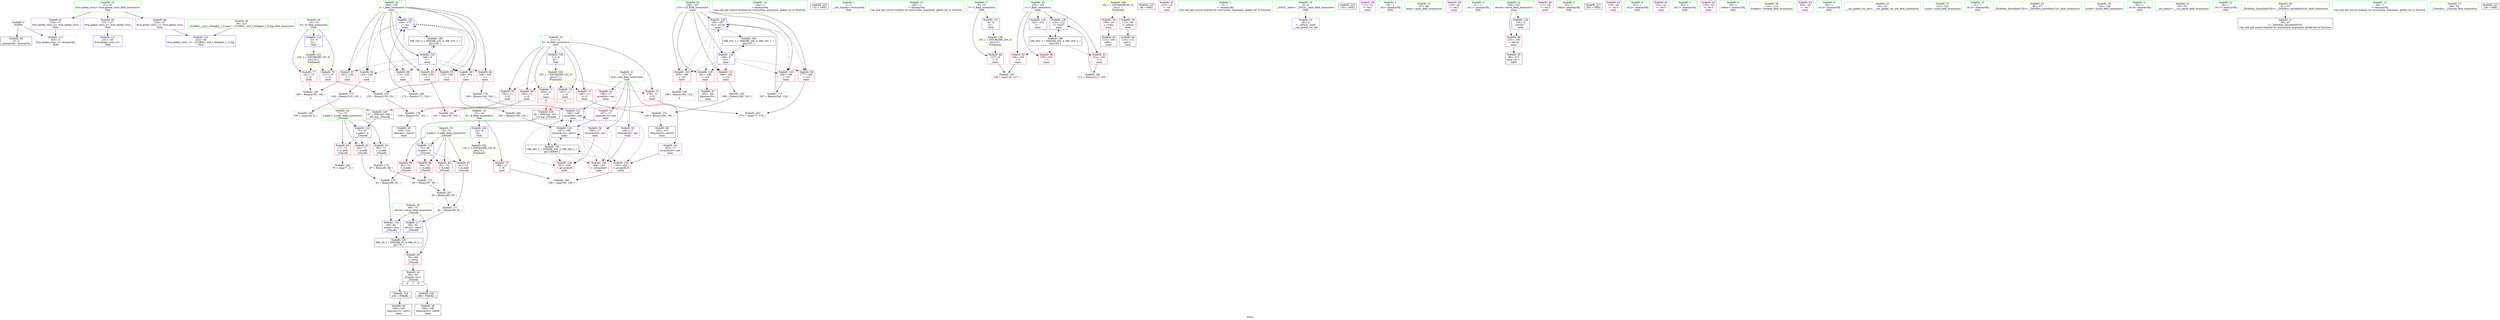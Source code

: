 digraph "SVFG" {
	label="SVFG";

	Node0x557739d63ab0 [shape=record,color=grey,label="{NodeID: 0\nNullPtr}"];
	Node0x557739d63ab0 -> Node0x557739d79e00[style=solid];
	Node0x557739d63ab0 -> Node0x557739d7b3d0[style=solid];
	Node0x557739d84160 [shape=record,color=grey,label="{NodeID: 180\n78 = cmp(77, 9, )\n}"];
	Node0x557739d7a5b0 [shape=record,color=red,label="{NodeID: 97\n161\<--104\n\<--i\nmain\n}"];
	Node0x557739d7a5b0 -> Node0x557739d82ae0[style=solid];
	Node0x557739d78740 [shape=record,color=green,label="{NodeID: 14\n124\<--1\n\<--dummyObj\nCan only get source location for instruction, argument, global var or function.}"];
	Node0x557739d7b1d0 [shape=record,color=blue,label="{NodeID: 111\n231\<--38\nllvm.global_ctors_0\<--\nGlob }"];
	Node0x557739d79350 [shape=record,color=green,label="{NodeID: 28\n69\<--70\nretval\<--retval_field_insensitive\n_Z3modii\n}"];
	Node0x557739d79350 -> Node0x557739d7cb80[style=solid];
	Node0x557739d79350 -> Node0x557739d7fa40[style=solid];
	Node0x557739d79350 -> Node0x557739d7fb10[style=solid];
	Node0x557739d80190 [shape=record,color=blue,label="{NodeID: 125\n106\<--207\ni15\<--inc34\nmain\n}"];
	Node0x557739d80190 -> Node0x557739d7a750[style=dashed];
	Node0x557739d80190 -> Node0x557739d7a820[style=dashed];
	Node0x557739d80190 -> Node0x557739d7a8f0[style=dashed];
	Node0x557739d80190 -> Node0x557739d7a9c0[style=dashed];
	Node0x557739d80190 -> Node0x557739d7aa90[style=dashed];
	Node0x557739d80190 -> Node0x557739d80190[style=dashed];
	Node0x557739d80190 -> Node0x557739d8bc30[style=dashed];
	Node0x557739d7a000 [shape=record,color=black,label="{NodeID: 42\n66\<--95\n_Z3modii_ret\<--\n_Z3modii\n|{<s0>8|<s1>9}}"];
	Node0x557739d7a000:s0 -> Node0x557739d988d0[style=solid,color=blue];
	Node0x557739d7a000:s1 -> Node0x557739d98ac0[style=solid,color=blue];
	Node0x557739d985d0 [shape=record,color=black,label="{NodeID: 222\n132 = PHI()\n}"];
	Node0x557739d7b770 [shape=record,color=purple,label="{NodeID: 56\n200\<--17\narrayidx30\<--ans\nmain\n}"];
	Node0x557739d7b770 -> Node0x557739d7ad00[style=solid];
	Node0x557739d7c360 [shape=record,color=red,label="{NodeID: 70\n153\<--11\n\<--D\nmain\n}"];
	Node0x557739d7c360 -> Node0x557739d83e60[style=solid];
	Node0x557739d82de0 [shape=record,color=grey,label="{NodeID: 167\n90 = Binary(85, 89, )\n}"];
	Node0x557739d82de0 -> Node0x557739d833e0[style=solid];
	Node0x557739d7cec0 [shape=record,color=red,label="{NodeID: 84\n81\<--73\n\<--b.addr\n_Z3modii\n}"];
	Node0x557739d7cec0 -> Node0x557739d839e0[style=solid];
	Node0x557739d62ad0 [shape=record,color=green,label="{NodeID: 1\n7\<--1\n__dso_handle\<--dummyObj\nGlob }"];
	Node0x557739d842e0 [shape=record,color=grey,label="{NodeID: 181\n141 = cmp(139, 140, )\n}"];
	Node0x557739d7a680 [shape=record,color=red,label="{NodeID: 98\n171\<--104\n\<--i\nmain\n}"];
	Node0x557739d7a680 -> Node0x557739d82f60[style=solid];
	Node0x557739d787d0 [shape=record,color=green,label="{NodeID: 15\n145\<--1\n\<--dummyObj\nCan only get source location for instruction, argument, global var or function.}"];
	Node0x557739d7b2d0 [shape=record,color=blue,label="{NodeID: 112\n232\<--39\nllvm.global_ctors_1\<--_GLOBAL__sub_I_Halogen_1_0.cpp\nGlob }"];
	Node0x557739d79420 [shape=record,color=green,label="{NodeID: 29\n71\<--72\na.addr\<--a.addr_field_insensitive\n_Z3modii\n}"];
	Node0x557739d79420 -> Node0x557739d7cc50[style=solid];
	Node0x557739d79420 -> Node0x557739d7cd20[style=solid];
	Node0x557739d79420 -> Node0x557739d7cdf0[style=solid];
	Node0x557739d79420 -> Node0x557739d7f8a0[style=solid];
	Node0x557739d80260 [shape=record,color=blue,label="{NodeID: 126\n102\<--212\nt\<--inc37\nmain\n}"];
	Node0x557739d80260 -> Node0x557739d8b230[style=dashed];
	Node0x557739d7a0d0 [shape=record,color=black,label="{NodeID: 43\n112\<--109\ncall\<--\nmain\n}"];
	Node0x557739d986d0 [shape=record,color=black,label="{NodeID: 223\n49 = PHI()\n}"];
	Node0x557739d7b840 [shape=record,color=purple,label="{NodeID: 57\n110\<--19\n\<--.str\nmain\n}"];
	Node0x557739d7c430 [shape=record,color=red,label="{NodeID: 71\n164\<--11\n\<--D\nmain\n|{<s0>8}}"];
	Node0x557739d7c430:s0 -> Node0x557739d98ed0[style=solid,color=red];
	Node0x557739d82f60 [shape=record,color=grey,label="{NodeID: 168\n172 = Binary(171, 124, )\n}"];
	Node0x557739d82f60 -> Node0x557739d7fff0[style=solid];
	Node0x557739d7cf90 [shape=record,color=red,label="{NodeID: 85\n85\<--73\n\<--b.addr\n_Z3modii\n}"];
	Node0x557739d7cf90 -> Node0x557739d82de0[style=solid];
	Node0x557739d780a0 [shape=record,color=green,label="{NodeID: 2\n9\<--1\n\<--dummyObj\nCan only get source location for instruction, argument, global var or function.}"];
	Node0x557739d84460 [shape=record,color=grey,label="{NodeID: 182\n179 = cmp(177, 178, )\n}"];
	Node0x557739d7a750 [shape=record,color=red,label="{NodeID: 99\n177\<--106\n\<--i15\nmain\n}"];
	Node0x557739d7a750 -> Node0x557739d84460[style=solid];
	Node0x557739d788a0 [shape=record,color=green,label="{NodeID: 16\n4\<--6\n_ZStL8__ioinit\<--_ZStL8__ioinit_field_insensitive\nGlob }"];
	Node0x557739d788a0 -> Node0x557739d735c0[style=solid];
	Node0x557739d7b3d0 [shape=record,color=blue, style = dotted,label="{NodeID: 113\n233\<--3\nllvm.global_ctors_2\<--dummyVal\nGlob }"];
	Node0x557739d794f0 [shape=record,color=green,label="{NodeID: 30\n73\<--74\nb.addr\<--b.addr_field_insensitive\n_Z3modii\n}"];
	Node0x557739d794f0 -> Node0x557739d7cec0[style=solid];
	Node0x557739d794f0 -> Node0x557739d7cf90[style=solid];
	Node0x557739d794f0 -> Node0x557739d7d060[style=solid];
	Node0x557739d794f0 -> Node0x557739d7d130[style=solid];
	Node0x557739d794f0 -> Node0x557739d7f970[style=solid];
	Node0x557739d7a1a0 [shape=record,color=black,label="{NodeID: 44\n118\<--115\ncall1\<--\nmain\n}"];
	Node0x557739d987d0 [shape=record,color=black,label="{NodeID: 224\n120 = PHI()\n}"];
	Node0x557739d7b910 [shape=record,color=purple,label="{NodeID: 58\n111\<--21\n\<--.str.1\nmain\n}"];
	Node0x557739d7c500 [shape=record,color=red,label="{NodeID: 72\n178\<--11\n\<--D\nmain\n}"];
	Node0x557739d7c500 -> Node0x557739d84460[style=solid];
	Node0x557739d830e0 [shape=record,color=grey,label="{NodeID: 169\n196 = Binary(195, 124, )\n|{<s0>9}}"];
	Node0x557739d830e0:s0 -> Node0x557739d98c90[style=solid,color=red];
	Node0x557739d7d060 [shape=record,color=red,label="{NodeID: 86\n88\<--73\n\<--b.addr\n_Z3modii\n}"];
	Node0x557739d7d060 -> Node0x557739d836e0[style=solid];
	Node0x557739d63ba0 [shape=record,color=green,label="{NodeID: 3\n19\<--1\n.str\<--dummyObj\nGlob }"];
	Node0x557739d845e0 [shape=record,color=grey,label="{NodeID: 183\n146 = cmp(144, 9, )\n}"];
	Node0x557739d7a820 [shape=record,color=red,label="{NodeID: 100\n181\<--106\n\<--i15\nmain\n}"];
	Node0x557739d7a820 -> Node0x557739d7a410[style=solid];
	Node0x557739d78970 [shape=record,color=green,label="{NodeID: 17\n8\<--10\nT\<--T_field_insensitive\nGlob }"];
	Node0x557739d78970 -> Node0x557739d7c1c0[style=solid];
	Node0x557739d78970 -> Node0x557739d7add0[style=solid];
	Node0x557739d7f8a0 [shape=record,color=blue,label="{NodeID: 114\n71\<--67\na.addr\<--a\n_Z3modii\n}"];
	Node0x557739d7f8a0 -> Node0x557739d7cc50[style=dashed];
	Node0x557739d7f8a0 -> Node0x557739d7cd20[style=dashed];
	Node0x557739d7f8a0 -> Node0x557739d7cdf0[style=dashed];
	Node0x557739d795c0 [shape=record,color=green,label="{NodeID: 31\n97\<--98\nmain\<--main_field_insensitive\n}"];
	Node0x557739d7a270 [shape=record,color=black,label="{NodeID: 45\n155\<--154\nidxprom\<--rem10\nmain\n}"];
	Node0x557739d988d0 [shape=record,color=black,label="{NodeID: 225\n165 = PHI(66, )\n}"];
	Node0x557739d988d0 -> Node0x557739d7a340[style=solid];
	Node0x557739d7b9e0 [shape=record,color=purple,label="{NodeID: 59\n116\<--24\n\<--.str.2\nmain\n}"];
	Node0x557739d7c5d0 [shape=record,color=red,label="{NodeID: 73\n190\<--11\n\<--D\nmain\n}"];
	Node0x557739d7c5d0 -> Node0x557739d83860[style=solid];
	Node0x557739d83260 [shape=record,color=grey,label="{NodeID: 170\n144 = Binary(143, 145, )\n}"];
	Node0x557739d83260 -> Node0x557739d845e0[style=solid];
	Node0x557739d7d130 [shape=record,color=red,label="{NodeID: 87\n91\<--73\n\<--b.addr\n_Z3modii\n}"];
	Node0x557739d7d130 -> Node0x557739d833e0[style=solid];
	Node0x557739d71c30 [shape=record,color=green,label="{NodeID: 4\n21\<--1\n.str.1\<--dummyObj\nGlob }"];
	Node0x557739d84760 [shape=record,color=grey,label="{NodeID: 184\n186 = cmp(184, 185, )\n}"];
	Node0x557739d7a8f0 [shape=record,color=red,label="{NodeID: 101\n188\<--106\n\<--i15\nmain\n}"];
	Node0x557739d7a8f0 -> Node0x557739d827e0[style=solid];
	Node0x557739d78a40 [shape=record,color=green,label="{NodeID: 18\n11\<--12\nD\<--D_field_insensitive\nGlob }"];
	Node0x557739d78a40 -> Node0x557739d7c290[style=solid];
	Node0x557739d78a40 -> Node0x557739d7c360[style=solid];
	Node0x557739d78a40 -> Node0x557739d7c430[style=solid];
	Node0x557739d78a40 -> Node0x557739d7c500[style=solid];
	Node0x557739d78a40 -> Node0x557739d7c5d0[style=solid];
	Node0x557739d78a40 -> Node0x557739d7c6a0[style=solid];
	Node0x557739d78a40 -> Node0x557739d7aed0[style=solid];
	Node0x557739d8f210 [shape=record,color=yellow,style=double,label="{NodeID: 198\n8V_1 = ENCHI(MR_8V_0)\npts\{1 \}\nFun[main]}"];
	Node0x557739d8f210 -> Node0x557739d7c9e0[style=dashed];
	Node0x557739d8f210 -> Node0x557739d7cab0[style=dashed];
	Node0x557739d7f970 [shape=record,color=blue,label="{NodeID: 115\n73\<--68\nb.addr\<--b\n_Z3modii\n}"];
	Node0x557739d7f970 -> Node0x557739d7cec0[style=dashed];
	Node0x557739d7f970 -> Node0x557739d7cf90[style=dashed];
	Node0x557739d7f970 -> Node0x557739d7d060[style=dashed];
	Node0x557739d7f970 -> Node0x557739d7d130[style=dashed];
	Node0x557739d796c0 [shape=record,color=green,label="{NodeID: 32\n100\<--101\nretval\<--retval_field_insensitive\nmain\n}"];
	Node0x557739d796c0 -> Node0x557739d7d200[style=solid];
	Node0x557739d796c0 -> Node0x557739d7fbe0[style=solid];
	Node0x557739d7a340 [shape=record,color=black,label="{NodeID: 46\n166\<--165\nidxprom13\<--call12\nmain\n}"];
	Node0x557739d98ac0 [shape=record,color=black,label="{NodeID: 226\n198 = PHI(66, )\n}"];
	Node0x557739d98ac0 -> Node0x557739d73420[style=solid];
	Node0x557739d7bab0 [shape=record,color=purple,label="{NodeID: 60\n117\<--26\n\<--.str.3\nmain\n}"];
	Node0x557739d7c6a0 [shape=record,color=red,label="{NodeID: 74\n197\<--11\n\<--D\nmain\n|{<s0>9}}"];
	Node0x557739d7c6a0:s0 -> Node0x557739d98ed0[style=solid,color=red];
	Node0x557739d833e0 [shape=record,color=grey,label="{NodeID: 171\n92 = Binary(90, 91, )\n}"];
	Node0x557739d833e0 -> Node0x557739d7fb10[style=solid];
	Node0x557739d7d200 [shape=record,color=red,label="{NodeID: 88\n215\<--100\n\<--retval\nmain\n}"];
	Node0x557739d7d200 -> Node0x557739d734f0[style=solid];
	Node0x557739d71cc0 [shape=record,color=green,label="{NodeID: 5\n23\<--1\nstdin\<--dummyObj\nGlob }"];
	Node0x557739d848e0 [shape=record,color=grey,label="{NodeID: 185\n128 = cmp(126, 127, )\n}"];
	Node0x557739d7a9c0 [shape=record,color=red,label="{NodeID: 102\n195\<--106\n\<--i15\nmain\n}"];
	Node0x557739d7a9c0 -> Node0x557739d830e0[style=solid];
	Node0x557739d78b10 [shape=record,color=green,label="{NodeID: 19\n13\<--14\nK\<--K_field_insensitive\nGlob }"];
	Node0x557739d78b10 -> Node0x557739d7c770[style=solid];
	Node0x557739d78b10 -> Node0x557739d7afd0[style=solid];
	Node0x557739d8f320 [shape=record,color=yellow,style=double,label="{NodeID: 199\n10V_1 = ENCHI(MR_10V_0)\npts\{10 \}\nFun[main]}"];
	Node0x557739d8f320 -> Node0x557739d7c1c0[style=dashed];
	Node0x557739d7fa40 [shape=record,color=blue,label="{NodeID: 116\n69\<--82\nretval\<--rem\n_Z3modii\n}"];
	Node0x557739d7fa40 -> Node0x557739d7e190[style=dashed];
	Node0x557739d79790 [shape=record,color=green,label="{NodeID: 33\n102\<--103\nt\<--t_field_insensitive\nmain\n}"];
	Node0x557739d79790 -> Node0x557739d7d2d0[style=solid];
	Node0x557739d79790 -> Node0x557739d7d3a0[style=solid];
	Node0x557739d79790 -> Node0x557739d7d470[style=solid];
	Node0x557739d79790 -> Node0x557739d7fcb0[style=solid];
	Node0x557739d79790 -> Node0x557739d80260[style=solid];
	Node0x557739d7a410 [shape=record,color=black,label="{NodeID: 47\n182\<--181\nidxprom19\<--\nmain\n}"];
	Node0x557739d98bc0 [shape=record,color=black,label="{NodeID: 227\n203 = PHI()\n}"];
	Node0x557739d7bb80 [shape=record,color=purple,label="{NodeID: 61\n119\<--29\n\<--.str.4\nmain\n}"];
	Node0x557739d7c770 [shape=record,color=red,label="{NodeID: 75\n185\<--13\n\<--K\nmain\n}"];
	Node0x557739d7c770 -> Node0x557739d84760[style=solid];
	Node0x557739d83560 [shape=record,color=grey,label="{NodeID: 172\n87 = Binary(9, 86, )\n}"];
	Node0x557739d83560 -> Node0x557739d836e0[style=solid];
	Node0x557739d7d2d0 [shape=record,color=red,label="{NodeID: 89\n126\<--102\n\<--t\nmain\n}"];
	Node0x557739d7d2d0 -> Node0x557739d848e0[style=solid];
	Node0x557739d72070 [shape=record,color=green,label="{NodeID: 6\n24\<--1\n.str.2\<--dummyObj\nGlob }"];
	Node0x557739d7aa90 [shape=record,color=red,label="{NodeID: 103\n206\<--106\n\<--i15\nmain\n}"];
	Node0x557739d7aa90 -> Node0x557739d83ce0[style=solid];
	Node0x557739d78be0 [shape=record,color=green,label="{NodeID: 20\n15\<--16\nN\<--N_field_insensitive\nGlob }"];
	Node0x557739d78be0 -> Node0x557739d7c840[style=solid];
	Node0x557739d78be0 -> Node0x557739d7c910[style=solid];
	Node0x557739d78be0 -> Node0x557739d7b0d0[style=solid];
	Node0x557739d8f400 [shape=record,color=yellow,style=double,label="{NodeID: 200\n12V_1 = ENCHI(MR_12V_0)\npts\{12 \}\nFun[main]}"];
	Node0x557739d8f400 -> Node0x557739d7c290[style=dashed];
	Node0x557739d8f400 -> Node0x557739d7c360[style=dashed];
	Node0x557739d8f400 -> Node0x557739d7c430[style=dashed];
	Node0x557739d8f400 -> Node0x557739d7c500[style=dashed];
	Node0x557739d8f400 -> Node0x557739d7c5d0[style=dashed];
	Node0x557739d8f400 -> Node0x557739d7c6a0[style=dashed];
	Node0x557739d7fb10 [shape=record,color=blue,label="{NodeID: 117\n69\<--92\nretval\<--rem3\n_Z3modii\n}"];
	Node0x557739d7fb10 -> Node0x557739d7e190[style=dashed];
	Node0x557739d79860 [shape=record,color=green,label="{NodeID: 34\n104\<--105\ni\<--i_field_insensitive\nmain\n}"];
	Node0x557739d79860 -> Node0x557739d7d540[style=solid];
	Node0x557739d79860 -> Node0x557739d7d610[style=solid];
	Node0x557739d79860 -> Node0x557739d7d6e0[style=solid];
	Node0x557739d79860 -> Node0x557739d7d7b0[style=solid];
	Node0x557739d79860 -> Node0x557739d7a4e0[style=solid];
	Node0x557739d79860 -> Node0x557739d7a5b0[style=solid];
	Node0x557739d79860 -> Node0x557739d7a680[style=solid];
	Node0x557739d79860 -> Node0x557739d7fd80[style=solid];
	Node0x557739d79860 -> Node0x557739d7fff0[style=solid];
	Node0x557739d73350 [shape=record,color=black,label="{NodeID: 48\n192\<--191\nidxprom25\<--rem24\nmain\n}"];
	Node0x557739d98c90 [shape=record,color=black,label="{NodeID: 228\n67 = PHI(163, 196, )\n0th arg _Z3modii }"];
	Node0x557739d98c90 -> Node0x557739d7f8a0[style=solid];
	Node0x557739d7bc50 [shape=record,color=purple,label="{NodeID: 62\n131\<--31\n\<--.str.5\nmain\n}"];
	Node0x557739d7c840 [shape=record,color=red,label="{NodeID: 76\n151\<--15\n\<--N\nmain\n}"];
	Node0x557739d7c840 -> Node0x557739d83fe0[style=solid];
	Node0x557739d836e0 [shape=record,color=grey,label="{NodeID: 173\n89 = Binary(87, 88, )\n}"];
	Node0x557739d836e0 -> Node0x557739d82de0[style=solid];
	Node0x557739d7d3a0 [shape=record,color=red,label="{NodeID: 90\n130\<--102\n\<--t\nmain\n}"];
	Node0x557739d72100 [shape=record,color=green,label="{NodeID: 7\n26\<--1\n.str.3\<--dummyObj\nGlob }"];
	Node0x557739d7ab60 [shape=record,color=red,label="{NodeID: 104\n184\<--183\n\<--arrayidx20\nmain\n}"];
	Node0x557739d7ab60 -> Node0x557739d84760[style=solid];
	Node0x557739d78cb0 [shape=record,color=green,label="{NodeID: 21\n17\<--18\nans\<--ans_field_insensitive\nGlob }"];
	Node0x557739d78cb0 -> Node0x557739d73690[style=solid];
	Node0x557739d78cb0 -> Node0x557739d7b500[style=solid];
	Node0x557739d78cb0 -> Node0x557739d7b5d0[style=solid];
	Node0x557739d78cb0 -> Node0x557739d7b6a0[style=solid];
	Node0x557739d78cb0 -> Node0x557739d7b770[style=solid];
	Node0x557739d8f4e0 [shape=record,color=yellow,style=double,label="{NodeID: 201\n14V_1 = ENCHI(MR_14V_0)\npts\{14 \}\nFun[main]}"];
	Node0x557739d8f4e0 -> Node0x557739d7c770[style=dashed];
	Node0x557739d7fbe0 [shape=record,color=blue,label="{NodeID: 118\n100\<--9\nretval\<--\nmain\n}"];
	Node0x557739d7fbe0 -> Node0x557739d7d200[style=dashed];
	Node0x557739d79930 [shape=record,color=green,label="{NodeID: 35\n106\<--107\ni15\<--i15_field_insensitive\nmain\n}"];
	Node0x557739d79930 -> Node0x557739d7a750[style=solid];
	Node0x557739d79930 -> Node0x557739d7a820[style=solid];
	Node0x557739d79930 -> Node0x557739d7a8f0[style=solid];
	Node0x557739d79930 -> Node0x557739d7a9c0[style=solid];
	Node0x557739d79930 -> Node0x557739d7aa90[style=solid];
	Node0x557739d79930 -> Node0x557739d800c0[style=solid];
	Node0x557739d79930 -> Node0x557739d80190[style=solid];
	Node0x557739d73420 [shape=record,color=black,label="{NodeID: 49\n199\<--198\nidxprom29\<--call28\nmain\n}"];
	Node0x557739d98ed0 [shape=record,color=black,label="{NodeID: 229\n68 = PHI(164, 197, )\n1st arg _Z3modii }"];
	Node0x557739d98ed0 -> Node0x557739d7f970[style=solid];
	Node0x557739d7bd20 [shape=record,color=purple,label="{NodeID: 63\n135\<--33\n\<--.str.6\nmain\n}"];
	Node0x557739d7c910 [shape=record,color=red,label="{NodeID: 77\n162\<--15\n\<--N\nmain\n}"];
	Node0x557739d7c910 -> Node0x557739d82ae0[style=solid];
	Node0x557739d83860 [shape=record,color=grey,label="{NodeID: 174\n191 = Binary(189, 190, )\n}"];
	Node0x557739d83860 -> Node0x557739d73350[style=solid];
	Node0x557739d7d470 [shape=record,color=red,label="{NodeID: 91\n211\<--102\n\<--t\nmain\n}"];
	Node0x557739d7d470 -> Node0x557739d82c60[style=solid];
	Node0x557739d71db0 [shape=record,color=green,label="{NodeID: 8\n28\<--1\nstdout\<--dummyObj\nGlob }"];
	Node0x557739d8b230 [shape=record,color=black,label="{NodeID: 188\nMR_20V_3 = PHI(MR_20V_4, MR_20V_2, )\npts\{103 \}\n}"];
	Node0x557739d8b230 -> Node0x557739d7d2d0[style=dashed];
	Node0x557739d8b230 -> Node0x557739d7d3a0[style=dashed];
	Node0x557739d8b230 -> Node0x557739d7d470[style=dashed];
	Node0x557739d8b230 -> Node0x557739d80260[style=dashed];
	Node0x557739d7ac30 [shape=record,color=red,label="{NodeID: 105\n194\<--193\n\<--arrayidx26\nmain\n}"];
	Node0x557739d78d80 [shape=record,color=green,label="{NodeID: 22\n37\<--41\nllvm.global_ctors\<--llvm.global_ctors_field_insensitive\nGlob }"];
	Node0x557739d78d80 -> Node0x557739d7bec0[style=solid];
	Node0x557739d78d80 -> Node0x557739d7bfc0[style=solid];
	Node0x557739d78d80 -> Node0x557739d7c0c0[style=solid];
	Node0x557739d8f5c0 [shape=record,color=yellow,style=double,label="{NodeID: 202\n16V_1 = ENCHI(MR_16V_0)\npts\{16 \}\nFun[main]}"];
	Node0x557739d8f5c0 -> Node0x557739d7c840[style=dashed];
	Node0x557739d8f5c0 -> Node0x557739d7c910[style=dashed];
	Node0x557739d7fcb0 [shape=record,color=blue,label="{NodeID: 119\n102\<--124\nt\<--\nmain\n}"];
	Node0x557739d7fcb0 -> Node0x557739d8b230[style=dashed];
	Node0x557739d79a00 [shape=record,color=green,label="{NodeID: 36\n113\<--114\nfreopen\<--freopen_field_insensitive\n}"];
	Node0x557739d734f0 [shape=record,color=black,label="{NodeID: 50\n99\<--215\nmain_ret\<--\nmain\n}"];
	Node0x557739d7bdf0 [shape=record,color=purple,label="{NodeID: 64\n202\<--35\n\<--.str.7\nmain\n}"];
	Node0x557739d7c9e0 [shape=record,color=red,label="{NodeID: 78\n109\<--23\n\<--stdin\nmain\n}"];
	Node0x557739d7c9e0 -> Node0x557739d7a0d0[style=solid];
	Node0x557739d839e0 [shape=record,color=grey,label="{NodeID: 175\n82 = Binary(80, 81, )\n}"];
	Node0x557739d839e0 -> Node0x557739d7fa40[style=solid];
	Node0x557739d7d540 [shape=record,color=red,label="{NodeID: 92\n139\<--104\n\<--i\nmain\n}"];
	Node0x557739d7d540 -> Node0x557739d842e0[style=solid];
	Node0x557739d71e40 [shape=record,color=green,label="{NodeID: 9\n29\<--1\n.str.4\<--dummyObj\nGlob }"];
	Node0x557739d8b730 [shape=record,color=black,label="{NodeID: 189\nMR_22V_2 = PHI(MR_22V_4, MR_22V_1, )\npts\{105 \}\n}"];
	Node0x557739d8b730 -> Node0x557739d7fd80[style=dashed];
	Node0x557739d7ad00 [shape=record,color=red,label="{NodeID: 106\n201\<--200\n\<--arrayidx30\nmain\n}"];
	Node0x557739d78e50 [shape=record,color=green,label="{NodeID: 23\n42\<--43\n__cxx_global_var_init\<--__cxx_global_var_init_field_insensitive\n}"];
	Node0x557739d7fd80 [shape=record,color=blue,label="{NodeID: 120\n104\<--9\ni\<--\nmain\n}"];
	Node0x557739d7fd80 -> Node0x557739d7d540[style=dashed];
	Node0x557739d7fd80 -> Node0x557739d7d610[style=dashed];
	Node0x557739d7fd80 -> Node0x557739d7d6e0[style=dashed];
	Node0x557739d7fd80 -> Node0x557739d7d7b0[style=dashed];
	Node0x557739d7fd80 -> Node0x557739d7a4e0[style=dashed];
	Node0x557739d7fd80 -> Node0x557739d7a5b0[style=dashed];
	Node0x557739d7fd80 -> Node0x557739d7a680[style=dashed];
	Node0x557739d7fd80 -> Node0x557739d7fff0[style=dashed];
	Node0x557739d7fd80 -> Node0x557739d8b730[style=dashed];
	Node0x557739d79b00 [shape=record,color=green,label="{NodeID: 37\n121\<--122\nscanf\<--scanf_field_insensitive\n}"];
	Node0x557739d735c0 [shape=record,color=purple,label="{NodeID: 51\n48\<--4\n\<--_ZStL8__ioinit\n__cxx_global_var_init\n}"];
	Node0x557739d7bec0 [shape=record,color=purple,label="{NodeID: 65\n231\<--37\nllvm.global_ctors_0\<--llvm.global_ctors\nGlob }"];
	Node0x557739d7bec0 -> Node0x557739d7b1d0[style=solid];
	Node0x557739d7cab0 [shape=record,color=red,label="{NodeID: 79\n115\<--28\n\<--stdout\nmain\n}"];
	Node0x557739d7cab0 -> Node0x557739d7a1a0[style=solid];
	Node0x557739d83b60 [shape=record,color=grey,label="{NodeID: 176\n149 = Binary(148, 124, )\n}"];
	Node0x557739d83b60 -> Node0x557739d7fe50[style=solid];
	Node0x557739d7d610 [shape=record,color=red,label="{NodeID: 93\n143\<--104\n\<--i\nmain\n}"];
	Node0x557739d7d610 -> Node0x557739d83260[style=solid];
	Node0x557739d78500 [shape=record,color=green,label="{NodeID: 10\n31\<--1\n.str.5\<--dummyObj\nGlob }"];
	Node0x557739d8bc30 [shape=record,color=black,label="{NodeID: 190\nMR_24V_2 = PHI(MR_24V_4, MR_24V_1, )\npts\{107 \}\n}"];
	Node0x557739d8bc30 -> Node0x557739d800c0[style=dashed];
	Node0x557739d7add0 [shape=record,color=blue,label="{NodeID: 107\n8\<--9\nT\<--\nGlob }"];
	Node0x557739d7add0 -> Node0x557739d8f320[style=dashed];
	Node0x557739d78f50 [shape=record,color=green,label="{NodeID: 24\n46\<--47\n_ZNSt8ios_base4InitC1Ev\<--_ZNSt8ios_base4InitC1Ev_field_insensitive\n}"];
	Node0x557739d7fe50 [shape=record,color=blue,label="{NodeID: 121\n156\<--149\narrayidx\<--add\nmain\n}"];
	Node0x557739d7fe50 -> Node0x557739d7ab60[style=dashed];
	Node0x557739d7fe50 -> Node0x557739d7ac30[style=dashed];
	Node0x557739d7fe50 -> Node0x557739d7ad00[style=dashed];
	Node0x557739d7fe50 -> Node0x557739d7fe50[style=dashed];
	Node0x557739d7fe50 -> Node0x557739d7ff20[style=dashed];
	Node0x557739d7fe50 -> Node0x557739d8c130[style=dashed];
	Node0x557739d79c00 [shape=record,color=green,label="{NodeID: 38\n133\<--134\nprintf\<--printf_field_insensitive\n}"];
	Node0x557739d73690 [shape=record,color=purple,label="{NodeID: 52\n156\<--17\narrayidx\<--ans\nmain\n}"];
	Node0x557739d73690 -> Node0x557739d7fe50[style=solid];
	Node0x557739d7bfc0 [shape=record,color=purple,label="{NodeID: 66\n232\<--37\nllvm.global_ctors_1\<--llvm.global_ctors\nGlob }"];
	Node0x557739d7bfc0 -> Node0x557739d7b2d0[style=solid];
	Node0x557739d827e0 [shape=record,color=grey,label="{NodeID: 163\n189 = Binary(188, 124, )\n}"];
	Node0x557739d827e0 -> Node0x557739d83860[style=solid];
	Node0x557739d7cb80 [shape=record,color=red,label="{NodeID: 80\n95\<--69\n\<--retval\n_Z3modii\n}"];
	Node0x557739d7cb80 -> Node0x557739d7a000[style=solid];
	Node0x557739d83ce0 [shape=record,color=grey,label="{NodeID: 177\n207 = Binary(206, 124, )\n}"];
	Node0x557739d83ce0 -> Node0x557739d80190[style=solid];
	Node0x557739d7d6e0 [shape=record,color=red,label="{NodeID: 94\n148\<--104\n\<--i\nmain\n}"];
	Node0x557739d7d6e0 -> Node0x557739d83b60[style=solid];
	Node0x557739d78590 [shape=record,color=green,label="{NodeID: 11\n33\<--1\n.str.6\<--dummyObj\nGlob }"];
	Node0x557739d8c130 [shape=record,color=black,label="{NodeID: 191\nMR_26V_2 = PHI(MR_26V_3, MR_26V_1, )\npts\{180000 \}\n}"];
	Node0x557739d8c130 -> Node0x557739d7ab60[style=dashed];
	Node0x557739d8c130 -> Node0x557739d7ac30[style=dashed];
	Node0x557739d8c130 -> Node0x557739d7ad00[style=dashed];
	Node0x557739d8c130 -> Node0x557739d7fe50[style=dashed];
	Node0x557739d8c130 -> Node0x557739d7ff20[style=dashed];
	Node0x557739d8c130 -> Node0x557739d8c130[style=dashed];
	Node0x557739d7aed0 [shape=record,color=blue,label="{NodeID: 108\n11\<--9\nD\<--\nGlob }"];
	Node0x557739d7aed0 -> Node0x557739d8f400[style=dashed];
	Node0x557739d79050 [shape=record,color=green,label="{NodeID: 25\n52\<--53\n__cxa_atexit\<--__cxa_atexit_field_insensitive\n}"];
	Node0x557739d7ff20 [shape=record,color=blue,label="{NodeID: 122\n167\<--160\narrayidx14\<--add11\nmain\n}"];
	Node0x557739d7ff20 -> Node0x557739d7ab60[style=dashed];
	Node0x557739d7ff20 -> Node0x557739d7ac30[style=dashed];
	Node0x557739d7ff20 -> Node0x557739d7ad00[style=dashed];
	Node0x557739d7ff20 -> Node0x557739d7fe50[style=dashed];
	Node0x557739d7ff20 -> Node0x557739d7ff20[style=dashed];
	Node0x557739d7ff20 -> Node0x557739d8c130[style=dashed];
	Node0x557739d79d00 [shape=record,color=green,label="{NodeID: 39\n39\<--227\n_GLOBAL__sub_I_Halogen_1_0.cpp\<--_GLOBAL__sub_I_Halogen_1_0.cpp_field_insensitive\n}"];
	Node0x557739d79d00 -> Node0x557739d7b2d0[style=solid];
	Node0x557739d7b500 [shape=record,color=purple,label="{NodeID: 53\n167\<--17\narrayidx14\<--ans\nmain\n}"];
	Node0x557739d7b500 -> Node0x557739d7ff20[style=solid];
	Node0x557739d7c0c0 [shape=record,color=purple,label="{NodeID: 67\n233\<--37\nllvm.global_ctors_2\<--llvm.global_ctors\nGlob }"];
	Node0x557739d7c0c0 -> Node0x557739d7b3d0[style=solid];
	Node0x557739d82960 [shape=record,color=grey,label="{NodeID: 164\n160 = Binary(159, 124, )\n}"];
	Node0x557739d82960 -> Node0x557739d7ff20[style=solid];
	Node0x557739d7cc50 [shape=record,color=red,label="{NodeID: 81\n77\<--71\n\<--a.addr\n_Z3modii\n}"];
	Node0x557739d7cc50 -> Node0x557739d84160[style=solid];
	Node0x557739d83e60 [shape=record,color=grey,label="{NodeID: 178\n154 = Binary(152, 153, )\n}"];
	Node0x557739d83e60 -> Node0x557739d7a270[style=solid];
	Node0x557739d7d7b0 [shape=record,color=red,label="{NodeID: 95\n150\<--104\n\<--i\nmain\n}"];
	Node0x557739d7d7b0 -> Node0x557739d83fe0[style=solid];
	Node0x557739d78620 [shape=record,color=green,label="{NodeID: 12\n35\<--1\n.str.7\<--dummyObj\nGlob }"];
	Node0x557739d7afd0 [shape=record,color=blue,label="{NodeID: 109\n13\<--9\nK\<--\nGlob }"];
	Node0x557739d7afd0 -> Node0x557739d8f4e0[style=dashed];
	Node0x557739d79150 [shape=record,color=green,label="{NodeID: 26\n51\<--57\n_ZNSt8ios_base4InitD1Ev\<--_ZNSt8ios_base4InitD1Ev_field_insensitive\n}"];
	Node0x557739d79150 -> Node0x557739d79f00[style=solid];
	Node0x557739d7fff0 [shape=record,color=blue,label="{NodeID: 123\n104\<--172\ni\<--inc\nmain\n}"];
	Node0x557739d7fff0 -> Node0x557739d7d540[style=dashed];
	Node0x557739d7fff0 -> Node0x557739d7d610[style=dashed];
	Node0x557739d7fff0 -> Node0x557739d7d6e0[style=dashed];
	Node0x557739d7fff0 -> Node0x557739d7d7b0[style=dashed];
	Node0x557739d7fff0 -> Node0x557739d7a4e0[style=dashed];
	Node0x557739d7fff0 -> Node0x557739d7a5b0[style=dashed];
	Node0x557739d7fff0 -> Node0x557739d7a680[style=dashed];
	Node0x557739d7fff0 -> Node0x557739d7fff0[style=dashed];
	Node0x557739d7fff0 -> Node0x557739d8b730[style=dashed];
	Node0x557739d79e00 [shape=record,color=black,label="{NodeID: 40\n2\<--3\ndummyVal\<--dummyVal\n}"];
	Node0x557739d7b5d0 [shape=record,color=purple,label="{NodeID: 54\n183\<--17\narrayidx20\<--ans\nmain\n}"];
	Node0x557739d7b5d0 -> Node0x557739d7ab60[style=solid];
	Node0x557739d7c1c0 [shape=record,color=red,label="{NodeID: 68\n127\<--8\n\<--T\nmain\n}"];
	Node0x557739d7c1c0 -> Node0x557739d848e0[style=solid];
	Node0x557739d82ae0 [shape=record,color=grey,label="{NodeID: 165\n163 = Binary(161, 162, )\n|{<s0>8}}"];
	Node0x557739d82ae0:s0 -> Node0x557739d98c90[style=solid,color=red];
	Node0x557739d7cd20 [shape=record,color=red,label="{NodeID: 82\n80\<--71\n\<--a.addr\n_Z3modii\n}"];
	Node0x557739d7cd20 -> Node0x557739d839e0[style=solid];
	Node0x557739d83fe0 [shape=record,color=grey,label="{NodeID: 179\n152 = Binary(150, 151, )\n}"];
	Node0x557739d83fe0 -> Node0x557739d83e60[style=solid];
	Node0x557739d7a4e0 [shape=record,color=red,label="{NodeID: 96\n159\<--104\n\<--i\nmain\n}"];
	Node0x557739d7a4e0 -> Node0x557739d82960[style=solid];
	Node0x557739d786b0 [shape=record,color=green,label="{NodeID: 13\n38\<--1\n\<--dummyObj\nCan only get source location for instruction, argument, global var or function.}"];
	Node0x557739d7e190 [shape=record,color=black,label="{NodeID: 193\nMR_2V_3 = PHI(MR_2V_4, MR_2V_2, )\npts\{70 \}\n}"];
	Node0x557739d7e190 -> Node0x557739d7cb80[style=dashed];
	Node0x557739d7b0d0 [shape=record,color=blue,label="{NodeID: 110\n15\<--9\nN\<--\nGlob }"];
	Node0x557739d7b0d0 -> Node0x557739d8f5c0[style=dashed];
	Node0x557739d79250 [shape=record,color=green,label="{NodeID: 27\n64\<--65\n_Z3modii\<--_Z3modii_field_insensitive\n}"];
	Node0x557739d800c0 [shape=record,color=blue,label="{NodeID: 124\n106\<--9\ni15\<--\nmain\n}"];
	Node0x557739d800c0 -> Node0x557739d7a750[style=dashed];
	Node0x557739d800c0 -> Node0x557739d7a820[style=dashed];
	Node0x557739d800c0 -> Node0x557739d7a8f0[style=dashed];
	Node0x557739d800c0 -> Node0x557739d7a9c0[style=dashed];
	Node0x557739d800c0 -> Node0x557739d7aa90[style=dashed];
	Node0x557739d800c0 -> Node0x557739d80190[style=dashed];
	Node0x557739d800c0 -> Node0x557739d8bc30[style=dashed];
	Node0x557739d79f00 [shape=record,color=black,label="{NodeID: 41\n50\<--51\n\<--_ZNSt8ios_base4InitD1Ev\nCan only get source location for instruction, argument, global var or function.}"];
	Node0x557739d984d0 [shape=record,color=black,label="{NodeID: 221\n136 = PHI()\n}"];
	Node0x557739d7b6a0 [shape=record,color=purple,label="{NodeID: 55\n193\<--17\narrayidx26\<--ans\nmain\n}"];
	Node0x557739d7b6a0 -> Node0x557739d7ac30[style=solid];
	Node0x557739d7c290 [shape=record,color=red,label="{NodeID: 69\n140\<--11\n\<--D\nmain\n}"];
	Node0x557739d7c290 -> Node0x557739d842e0[style=solid];
	Node0x557739d82c60 [shape=record,color=grey,label="{NodeID: 166\n212 = Binary(211, 124, )\n}"];
	Node0x557739d82c60 -> Node0x557739d80260[style=solid];
	Node0x557739d7cdf0 [shape=record,color=red,label="{NodeID: 83\n86\<--71\n\<--a.addr\n_Z3modii\n}"];
	Node0x557739d7cdf0 -> Node0x557739d83560[style=solid];
}
